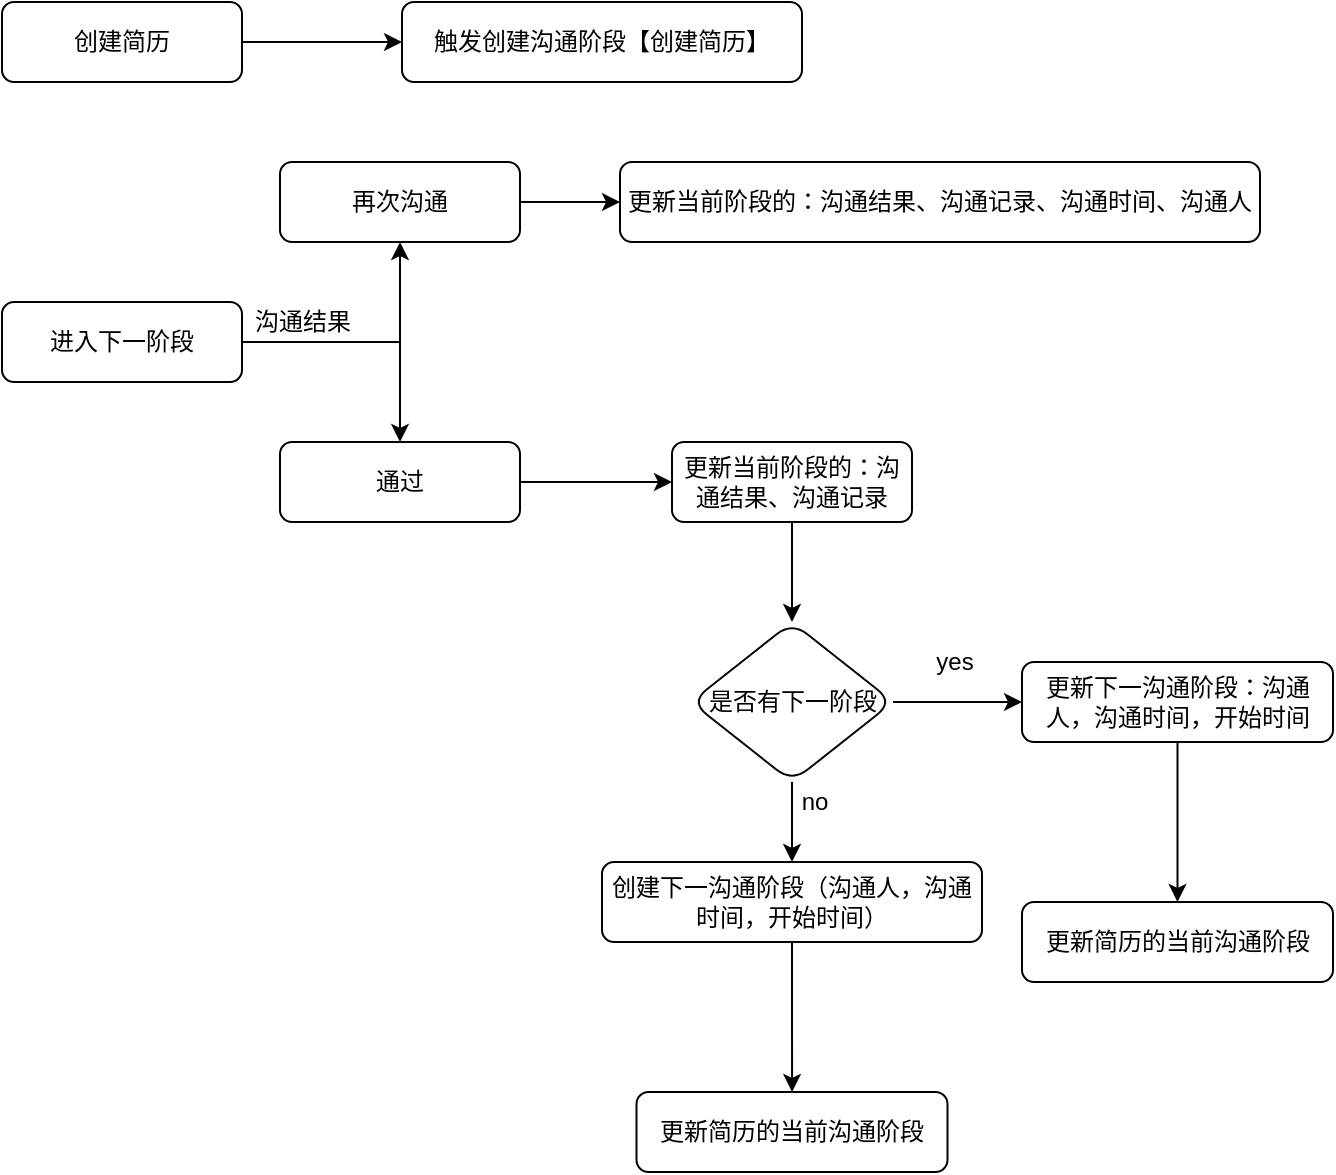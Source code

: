 <mxfile version="13.6.5" type="github">
  <diagram id="C5RBs43oDa-KdzZeNtuy" name="Page-1">
    <mxGraphModel dx="946" dy="546" grid="1" gridSize="10" guides="1" tooltips="1" connect="1" arrows="1" fold="1" page="1" pageScale="1" pageWidth="827" pageHeight="1169" math="0" shadow="0">
      <root>
        <mxCell id="WIyWlLk6GJQsqaUBKTNV-0" />
        <mxCell id="WIyWlLk6GJQsqaUBKTNV-1" parent="WIyWlLk6GJQsqaUBKTNV-0" />
        <mxCell id="WIyWlLk6GJQsqaUBKTNV-3" value="触发创建沟通阶段【创建简历】" style="rounded=1;whiteSpace=wrap;html=1;fontSize=12;glass=0;strokeWidth=1;shadow=0;" parent="WIyWlLk6GJQsqaUBKTNV-1" vertex="1">
          <mxGeometry x="230" y="20" width="200" height="40" as="geometry" />
        </mxCell>
        <mxCell id="8gY5SdJMXIdewFGD8OJ7-4" value="" style="edgeStyle=orthogonalEdgeStyle;rounded=0;orthogonalLoop=1;jettySize=auto;html=1;" edge="1" parent="WIyWlLk6GJQsqaUBKTNV-1" source="8gY5SdJMXIdewFGD8OJ7-2" target="WIyWlLk6GJQsqaUBKTNV-3">
          <mxGeometry relative="1" as="geometry" />
        </mxCell>
        <mxCell id="8gY5SdJMXIdewFGD8OJ7-2" value="创建简历" style="rounded=1;whiteSpace=wrap;html=1;fontSize=12;glass=0;strokeWidth=1;shadow=0;" vertex="1" parent="WIyWlLk6GJQsqaUBKTNV-1">
          <mxGeometry x="30" y="20" width="120" height="40" as="geometry" />
        </mxCell>
        <mxCell id="8gY5SdJMXIdewFGD8OJ7-11" value="" style="edgeStyle=orthogonalEdgeStyle;rounded=0;orthogonalLoop=1;jettySize=auto;html=1;" edge="1" parent="WIyWlLk6GJQsqaUBKTNV-1" source="8gY5SdJMXIdewFGD8OJ7-7" target="8gY5SdJMXIdewFGD8OJ7-10">
          <mxGeometry relative="1" as="geometry" />
        </mxCell>
        <mxCell id="8gY5SdJMXIdewFGD8OJ7-16" value="" style="edgeStyle=orthogonalEdgeStyle;rounded=0;orthogonalLoop=1;jettySize=auto;html=1;" edge="1" parent="WIyWlLk6GJQsqaUBKTNV-1" source="8gY5SdJMXIdewFGD8OJ7-7" target="8gY5SdJMXIdewFGD8OJ7-15">
          <mxGeometry relative="1" as="geometry" />
        </mxCell>
        <mxCell id="8gY5SdJMXIdewFGD8OJ7-7" value="进入下一阶段" style="rounded=1;whiteSpace=wrap;html=1;fontSize=12;glass=0;strokeWidth=1;shadow=0;" vertex="1" parent="WIyWlLk6GJQsqaUBKTNV-1">
          <mxGeometry x="30" y="170" width="120" height="40" as="geometry" />
        </mxCell>
        <mxCell id="8gY5SdJMXIdewFGD8OJ7-14" value="" style="edgeStyle=orthogonalEdgeStyle;rounded=0;orthogonalLoop=1;jettySize=auto;html=1;" edge="1" parent="WIyWlLk6GJQsqaUBKTNV-1" source="8gY5SdJMXIdewFGD8OJ7-10" target="8gY5SdJMXIdewFGD8OJ7-12">
          <mxGeometry relative="1" as="geometry" />
        </mxCell>
        <mxCell id="8gY5SdJMXIdewFGD8OJ7-10" value="再次沟通" style="rounded=1;whiteSpace=wrap;html=1;fontSize=12;glass=0;strokeWidth=1;shadow=0;" vertex="1" parent="WIyWlLk6GJQsqaUBKTNV-1">
          <mxGeometry x="169" y="100" width="120" height="40" as="geometry" />
        </mxCell>
        <mxCell id="8gY5SdJMXIdewFGD8OJ7-12" value="更新当前阶段的：沟通结果、沟通记录、沟通时间、沟通人" style="rounded=1;whiteSpace=wrap;html=1;fontSize=12;glass=0;strokeWidth=1;shadow=0;" vertex="1" parent="WIyWlLk6GJQsqaUBKTNV-1">
          <mxGeometry x="339" y="100" width="320" height="40" as="geometry" />
        </mxCell>
        <mxCell id="8gY5SdJMXIdewFGD8OJ7-33" value="" style="edgeStyle=orthogonalEdgeStyle;rounded=0;orthogonalLoop=1;jettySize=auto;html=1;" edge="1" parent="WIyWlLk6GJQsqaUBKTNV-1" source="8gY5SdJMXIdewFGD8OJ7-15" target="8gY5SdJMXIdewFGD8OJ7-32">
          <mxGeometry relative="1" as="geometry" />
        </mxCell>
        <mxCell id="8gY5SdJMXIdewFGD8OJ7-15" value="通过" style="rounded=1;whiteSpace=wrap;html=1;fontSize=12;glass=0;strokeWidth=1;shadow=0;" vertex="1" parent="WIyWlLk6GJQsqaUBKTNV-1">
          <mxGeometry x="169" y="240" width="120" height="40" as="geometry" />
        </mxCell>
        <mxCell id="8gY5SdJMXIdewFGD8OJ7-19" value="&lt;span&gt;沟通结果&lt;/span&gt;" style="text;html=1;align=center;verticalAlign=middle;resizable=0;points=[];autosize=1;" vertex="1" parent="WIyWlLk6GJQsqaUBKTNV-1">
          <mxGeometry x="150" y="170" width="60" height="20" as="geometry" />
        </mxCell>
        <mxCell id="8gY5SdJMXIdewFGD8OJ7-23" value="" style="edgeStyle=orthogonalEdgeStyle;rounded=0;orthogonalLoop=1;jettySize=auto;html=1;" edge="1" parent="WIyWlLk6GJQsqaUBKTNV-1" source="8gY5SdJMXIdewFGD8OJ7-20" target="8gY5SdJMXIdewFGD8OJ7-22">
          <mxGeometry relative="1" as="geometry" />
        </mxCell>
        <mxCell id="8gY5SdJMXIdewFGD8OJ7-25" value="" style="edgeStyle=orthogonalEdgeStyle;rounded=0;orthogonalLoop=1;jettySize=auto;html=1;" edge="1" parent="WIyWlLk6GJQsqaUBKTNV-1" source="8gY5SdJMXIdewFGD8OJ7-20" target="8gY5SdJMXIdewFGD8OJ7-24">
          <mxGeometry relative="1" as="geometry" />
        </mxCell>
        <mxCell id="8gY5SdJMXIdewFGD8OJ7-20" value="是否有下一阶段" style="rhombus;whiteSpace=wrap;html=1;rounded=1;shadow=0;strokeWidth=1;glass=0;" vertex="1" parent="WIyWlLk6GJQsqaUBKTNV-1">
          <mxGeometry x="374.5" y="330" width="101" height="80" as="geometry" />
        </mxCell>
        <mxCell id="8gY5SdJMXIdewFGD8OJ7-36" value="" style="edgeStyle=orthogonalEdgeStyle;rounded=0;orthogonalLoop=1;jettySize=auto;html=1;" edge="1" parent="WIyWlLk6GJQsqaUBKTNV-1" source="8gY5SdJMXIdewFGD8OJ7-22" target="8gY5SdJMXIdewFGD8OJ7-35">
          <mxGeometry relative="1" as="geometry" />
        </mxCell>
        <mxCell id="8gY5SdJMXIdewFGD8OJ7-22" value="创建下一沟通阶段（沟通人，沟通时间，开始时间）" style="rounded=1;whiteSpace=wrap;html=1;fontSize=12;glass=0;strokeWidth=1;shadow=0;" vertex="1" parent="WIyWlLk6GJQsqaUBKTNV-1">
          <mxGeometry x="330" y="450" width="190" height="40" as="geometry" />
        </mxCell>
        <mxCell id="8gY5SdJMXIdewFGD8OJ7-41" value="" style="edgeStyle=orthogonalEdgeStyle;rounded=0;orthogonalLoop=1;jettySize=auto;html=1;" edge="1" parent="WIyWlLk6GJQsqaUBKTNV-1" source="8gY5SdJMXIdewFGD8OJ7-24" target="8gY5SdJMXIdewFGD8OJ7-40">
          <mxGeometry relative="1" as="geometry" />
        </mxCell>
        <mxCell id="8gY5SdJMXIdewFGD8OJ7-24" value="更新下一沟通阶段：沟通人，沟通时间，开始时间" style="rounded=1;whiteSpace=wrap;html=1;fontSize=12;glass=0;strokeWidth=1;shadow=0;" vertex="1" parent="WIyWlLk6GJQsqaUBKTNV-1">
          <mxGeometry x="540" y="350" width="155.5" height="40" as="geometry" />
        </mxCell>
        <mxCell id="8gY5SdJMXIdewFGD8OJ7-27" value="yes" style="text;html=1;align=center;verticalAlign=middle;resizable=0;points=[];autosize=1;" vertex="1" parent="WIyWlLk6GJQsqaUBKTNV-1">
          <mxGeometry x="490.5" y="340" width="30" height="20" as="geometry" />
        </mxCell>
        <mxCell id="8gY5SdJMXIdewFGD8OJ7-30" value="no" style="text;html=1;align=center;verticalAlign=middle;resizable=0;points=[];autosize=1;" vertex="1" parent="WIyWlLk6GJQsqaUBKTNV-1">
          <mxGeometry x="420.5" y="410" width="30" height="20" as="geometry" />
        </mxCell>
        <mxCell id="8gY5SdJMXIdewFGD8OJ7-34" value="" style="edgeStyle=orthogonalEdgeStyle;rounded=0;orthogonalLoop=1;jettySize=auto;html=1;" edge="1" parent="WIyWlLk6GJQsqaUBKTNV-1" source="8gY5SdJMXIdewFGD8OJ7-32" target="8gY5SdJMXIdewFGD8OJ7-20">
          <mxGeometry relative="1" as="geometry" />
        </mxCell>
        <mxCell id="8gY5SdJMXIdewFGD8OJ7-32" value="更新当前阶段的：沟通结果、沟通记录" style="rounded=1;whiteSpace=wrap;html=1;fontSize=12;glass=0;strokeWidth=1;shadow=0;" vertex="1" parent="WIyWlLk6GJQsqaUBKTNV-1">
          <mxGeometry x="365" y="240" width="120" height="40" as="geometry" />
        </mxCell>
        <mxCell id="8gY5SdJMXIdewFGD8OJ7-35" value="更新简历的当前沟通阶段" style="rounded=1;whiteSpace=wrap;html=1;fontSize=12;glass=0;strokeWidth=1;shadow=0;" vertex="1" parent="WIyWlLk6GJQsqaUBKTNV-1">
          <mxGeometry x="347.25" y="565" width="155.5" height="40" as="geometry" />
        </mxCell>
        <mxCell id="8gY5SdJMXIdewFGD8OJ7-40" value="更新简历的当前沟通阶段" style="rounded=1;whiteSpace=wrap;html=1;fontSize=12;glass=0;strokeWidth=1;shadow=0;" vertex="1" parent="WIyWlLk6GJQsqaUBKTNV-1">
          <mxGeometry x="540" y="470" width="155.5" height="40" as="geometry" />
        </mxCell>
      </root>
    </mxGraphModel>
  </diagram>
</mxfile>
